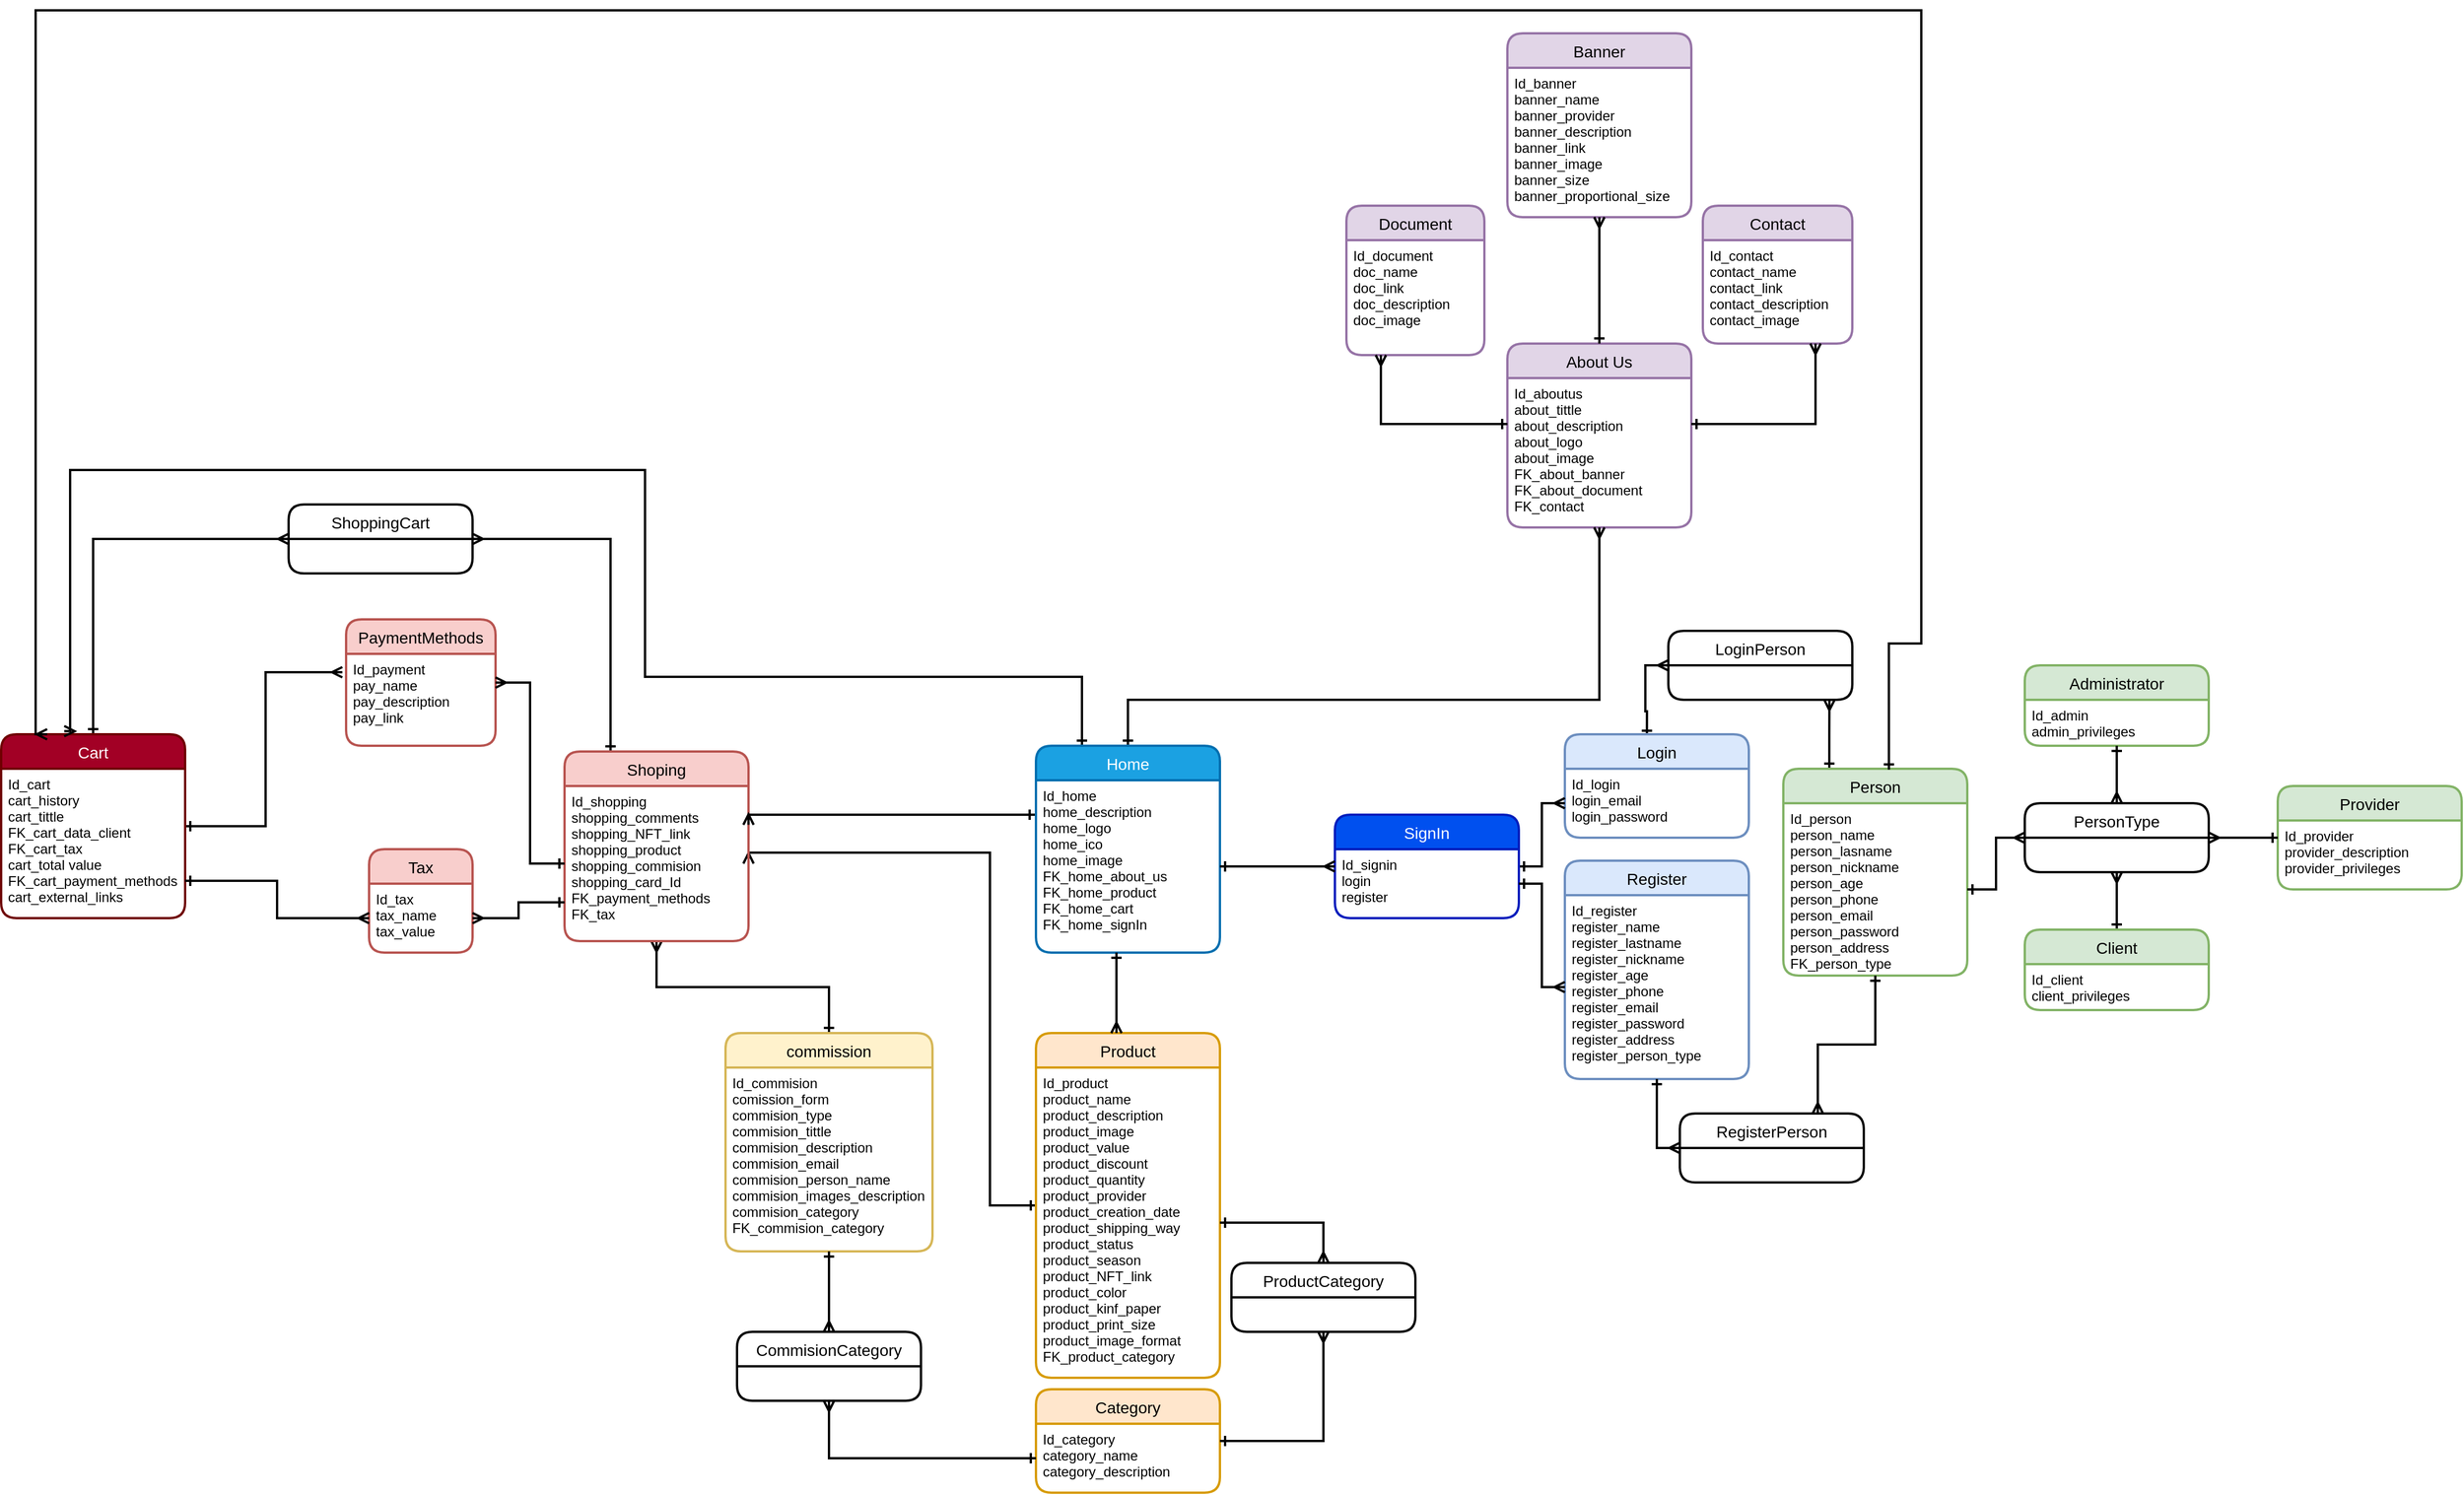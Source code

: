 <mxfile version="20.8.16" type="device"><diagram name="Página-1" id="x_MNXYo-tzmOYX_Rt02k"><mxGraphModel dx="2947" dy="2667" grid="1" gridSize="10" guides="1" tooltips="1" connect="1" arrows="1" fold="1" page="1" pageScale="1" pageWidth="827" pageHeight="1169" math="0" shadow="0"><root><mxCell id="0"/><mxCell id="1" parent="0"/><mxCell id="W9jSqLenw5zRqG-tA-GA-6" style="edgeStyle=orthogonalEdgeStyle;rounded=0;orthogonalLoop=1;jettySize=auto;html=1;entryX=1;entryY=0.5;entryDx=0;entryDy=0;strokeWidth=2;startArrow=ERone;startFill=0;endArrow=ERmany;endFill=0;" parent="1" source="eeiC9Vpr_x62NJIXZsg5-1" target="eeiC9Vpr_x62NJIXZsg5-32" edge="1"><mxGeometry relative="1" as="geometry"><Array as="points"><mxPoint x="750" y="640"/><mxPoint x="750" y="333"/></Array></mxGeometry></mxCell><mxCell id="eeiC9Vpr_x62NJIXZsg5-1" value="Product" style="swimlane;childLayout=stackLayout;horizontal=1;startSize=30;horizontalStack=0;rounded=1;fontSize=14;fontStyle=0;strokeWidth=2;resizeParent=0;resizeLast=1;shadow=0;dashed=0;align=center;fillColor=#ffe6cc;strokeColor=#d79b00;" parent="1" vertex="1"><mxGeometry x="790" y="490" width="160" height="300" as="geometry"/></mxCell><mxCell id="eeiC9Vpr_x62NJIXZsg5-2" value="Id_product&#10;product_name&#10;product_description&#10;product_image&#10;product_value&#10;product_discount&#10;product_quantity&#10;product_provider&#10;product_creation_date&#10;product_shipping_way&#10;product_status&#10;product_season&#10;product_NFT_link&#10;product_color&#10;product_kinf_paper&#10;product_print_size&#10;product_image_format&#10;FK_product_category" style="align=left;strokeColor=none;fillColor=none;spacingLeft=4;fontSize=12;verticalAlign=top;resizable=0;rotatable=0;part=1;" parent="eeiC9Vpr_x62NJIXZsg5-1" vertex="1"><mxGeometry y="30" width="160" height="270" as="geometry"/></mxCell><mxCell id="eeiC9Vpr_x62NJIXZsg5-3" value="Provider" style="swimlane;childLayout=stackLayout;horizontal=1;startSize=30;horizontalStack=0;rounded=1;fontSize=14;fontStyle=0;strokeWidth=2;resizeParent=0;resizeLast=1;shadow=0;dashed=0;align=center;fillColor=#d5e8d4;strokeColor=#82b366;" parent="1" vertex="1"><mxGeometry x="1870" y="275" width="160" height="90" as="geometry"/></mxCell><mxCell id="eeiC9Vpr_x62NJIXZsg5-4" value="Id_provider&#10;provider_description&#10;provider_privileges" style="align=left;strokeColor=none;fillColor=none;spacingLeft=4;fontSize=12;verticalAlign=top;resizable=0;rotatable=0;part=1;" parent="eeiC9Vpr_x62NJIXZsg5-3" vertex="1"><mxGeometry y="30" width="160" height="60" as="geometry"/></mxCell><mxCell id="eeiC9Vpr_x62NJIXZsg5-5" value="Tax" style="swimlane;childLayout=stackLayout;horizontal=1;startSize=30;horizontalStack=0;rounded=1;fontSize=14;fontStyle=0;strokeWidth=2;resizeParent=0;resizeLast=1;shadow=0;dashed=0;align=center;fillColor=#f8cecc;strokeColor=#b85450;" parent="1" vertex="1"><mxGeometry x="210" y="330" width="90" height="90" as="geometry"/></mxCell><mxCell id="eeiC9Vpr_x62NJIXZsg5-6" value="Id_tax&#10;tax_name&#10;tax_value" style="align=left;strokeColor=none;fillColor=none;spacingLeft=4;fontSize=12;verticalAlign=top;resizable=0;rotatable=0;part=1;" parent="eeiC9Vpr_x62NJIXZsg5-5" vertex="1"><mxGeometry y="30" width="90" height="60" as="geometry"/></mxCell><mxCell id="Y9EYpNC1t6lAUdXSqb25-36" style="edgeStyle=orthogonalEdgeStyle;rounded=0;orthogonalLoop=1;jettySize=auto;html=1;entryX=0.5;entryY=1;entryDx=0;entryDy=0;strokeWidth=2;startArrow=ERone;startFill=0;endArrow=ERmany;endFill=0;" parent="1" source="eeiC9Vpr_x62NJIXZsg5-7" target="Y9EYpNC1t6lAUdXSqb25-28" edge="1"><mxGeometry relative="1" as="geometry"/></mxCell><mxCell id="eeiC9Vpr_x62NJIXZsg5-7" value="Client" style="swimlane;childLayout=stackLayout;horizontal=1;startSize=30;horizontalStack=0;rounded=1;fontSize=14;fontStyle=0;strokeWidth=2;resizeParent=0;resizeLast=1;shadow=0;dashed=0;align=center;fillColor=#d5e8d4;strokeColor=#82b366;" parent="1" vertex="1"><mxGeometry x="1650" y="400" width="160" height="70" as="geometry"/></mxCell><mxCell id="eeiC9Vpr_x62NJIXZsg5-8" value="Id_client&#10;client_privileges" style="align=left;strokeColor=none;fillColor=none;spacingLeft=4;fontSize=12;verticalAlign=top;resizable=0;rotatable=0;part=1;" parent="eeiC9Vpr_x62NJIXZsg5-7" vertex="1"><mxGeometry y="30" width="160" height="40" as="geometry"/></mxCell><mxCell id="eeiC9Vpr_x62NJIXZsg5-9" value="Administrator" style="swimlane;childLayout=stackLayout;horizontal=1;startSize=30;horizontalStack=0;rounded=1;fontSize=14;fontStyle=0;strokeWidth=2;resizeParent=0;resizeLast=1;shadow=0;dashed=0;align=center;fillColor=#d5e8d4;strokeColor=#82b366;" parent="1" vertex="1"><mxGeometry x="1650" y="170" width="160" height="70" as="geometry"/></mxCell><mxCell id="eeiC9Vpr_x62NJIXZsg5-10" value="Id_admin&#10;admin_privileges" style="align=left;strokeColor=none;fillColor=none;spacingLeft=4;fontSize=12;verticalAlign=top;resizable=0;rotatable=0;part=1;" parent="eeiC9Vpr_x62NJIXZsg5-9" vertex="1"><mxGeometry y="30" width="160" height="40" as="geometry"/></mxCell><mxCell id="eeiC9Vpr_x62NJIXZsg5-11" value="Category" style="swimlane;childLayout=stackLayout;horizontal=1;startSize=30;horizontalStack=0;rounded=1;fontSize=14;fontStyle=0;strokeWidth=2;resizeParent=0;resizeLast=1;shadow=0;dashed=0;align=center;fillColor=#ffe6cc;strokeColor=#d79b00;" parent="1" vertex="1"><mxGeometry x="790" y="800" width="160" height="90" as="geometry"/></mxCell><mxCell id="eeiC9Vpr_x62NJIXZsg5-12" value="Id_category&#10;category_name&#10;category_description" style="align=left;strokeColor=none;fillColor=none;spacingLeft=4;fontSize=12;verticalAlign=top;resizable=0;rotatable=0;part=1;" parent="eeiC9Vpr_x62NJIXZsg5-11" vertex="1"><mxGeometry y="30" width="160" height="60" as="geometry"/></mxCell><mxCell id="W9jSqLenw5zRqG-tA-GA-5" style="edgeStyle=orthogonalEdgeStyle;rounded=0;orthogonalLoop=1;jettySize=auto;html=1;entryX=0.5;entryY=1;entryDx=0;entryDy=0;strokeWidth=2;startArrow=ERone;startFill=0;endArrow=ERmany;endFill=0;" parent="1" source="eeiC9Vpr_x62NJIXZsg5-13" target="eeiC9Vpr_x62NJIXZsg5-32" edge="1"><mxGeometry relative="1" as="geometry"/></mxCell><mxCell id="eeiC9Vpr_x62NJIXZsg5-13" value="commission" style="swimlane;childLayout=stackLayout;horizontal=1;startSize=30;horizontalStack=0;rounded=1;fontSize=14;fontStyle=0;strokeWidth=2;resizeParent=0;resizeLast=1;shadow=0;dashed=0;align=center;fillColor=#fff2cc;strokeColor=#d6b656;" parent="1" vertex="1"><mxGeometry x="520" y="490" width="180" height="190" as="geometry"/></mxCell><mxCell id="eeiC9Vpr_x62NJIXZsg5-14" value="Id_commision&#10;comission_form&#10;commision_type&#10;commision_tittle&#10;commision_description&#10;commision_email&#10;commision_person_name&#10;commision_images_description&#10;commision_category&#10;FK_commision_category" style="align=left;strokeColor=none;fillColor=none;spacingLeft=4;fontSize=12;verticalAlign=top;resizable=0;rotatable=0;part=1;" parent="eeiC9Vpr_x62NJIXZsg5-13" vertex="1"><mxGeometry y="30" width="180" height="160" as="geometry"/></mxCell><mxCell id="Y9EYpNC1t6lAUdXSqb25-60" style="edgeStyle=orthogonalEdgeStyle;rounded=0;orthogonalLoop=1;jettySize=auto;html=1;exitX=0.25;exitY=0;exitDx=0;exitDy=0;entryX=1;entryY=0.5;entryDx=0;entryDy=0;strokeWidth=2;startArrow=ERone;startFill=0;endArrow=ERmany;endFill=0;" parent="1" source="eeiC9Vpr_x62NJIXZsg5-31" target="Y9EYpNC1t6lAUdXSqb25-58" edge="1"><mxGeometry relative="1" as="geometry"/></mxCell><mxCell id="eeiC9Vpr_x62NJIXZsg5-31" value="Shoping" style="swimlane;childLayout=stackLayout;horizontal=1;startSize=30;horizontalStack=0;rounded=1;fontSize=14;fontStyle=0;strokeWidth=2;resizeParent=0;resizeLast=1;shadow=0;dashed=0;align=center;fillColor=#f8cecc;strokeColor=#b85450;" parent="1" vertex="1"><mxGeometry x="380" y="245" width="160" height="165" as="geometry"/></mxCell><mxCell id="eeiC9Vpr_x62NJIXZsg5-32" value="Id_shopping&#10;shopping_comments&#10;shopping_NFT_link&#10;shopping_product&#10;shopping_commision&#10;shopping_card_Id&#10;FK_payment_methods&#10;FK_tax" style="align=left;strokeColor=none;fillColor=none;spacingLeft=4;fontSize=12;verticalAlign=top;resizable=0;rotatable=0;part=1;" parent="eeiC9Vpr_x62NJIXZsg5-31" vertex="1"><mxGeometry y="30" width="160" height="135" as="geometry"/></mxCell><mxCell id="eeiC9Vpr_x62NJIXZsg5-33" value="PaymentMethods" style="swimlane;childLayout=stackLayout;horizontal=1;startSize=30;horizontalStack=0;rounded=1;fontSize=14;fontStyle=0;strokeWidth=2;resizeParent=0;resizeLast=1;shadow=0;dashed=0;align=center;fillColor=#f8cecc;strokeColor=#b85450;" parent="1" vertex="1"><mxGeometry x="190" y="130" width="130" height="110" as="geometry"/></mxCell><mxCell id="eeiC9Vpr_x62NJIXZsg5-34" value="Id_payment&#10;pay_name&#10;pay_description&#10;pay_link" style="align=left;strokeColor=none;fillColor=none;spacingLeft=4;fontSize=12;verticalAlign=top;resizable=0;rotatable=0;part=1;" parent="eeiC9Vpr_x62NJIXZsg5-33" vertex="1"><mxGeometry y="30" width="130" height="80" as="geometry"/></mxCell><mxCell id="eeiC9Vpr_x62NJIXZsg5-37" value="Contact" style="swimlane;childLayout=stackLayout;horizontal=1;startSize=30;horizontalStack=0;rounded=1;fontSize=14;fontStyle=0;strokeWidth=2;resizeParent=0;resizeLast=1;shadow=0;dashed=0;align=center;fillColor=#e1d5e7;strokeColor=#9673a6;" parent="1" vertex="1"><mxGeometry x="1370" y="-230" width="130" height="120" as="geometry"/></mxCell><mxCell id="eeiC9Vpr_x62NJIXZsg5-38" value="Id_contact&#10;contact_name&#10;contact_link&#10;contact_description&#10;contact_image" style="align=left;strokeColor=none;fillColor=none;spacingLeft=4;fontSize=12;verticalAlign=top;resizable=0;rotatable=0;part=1;" parent="eeiC9Vpr_x62NJIXZsg5-37" vertex="1"><mxGeometry y="30" width="130" height="90" as="geometry"/></mxCell><mxCell id="eeiC9Vpr_x62NJIXZsg5-39" value="Document" style="swimlane;childLayout=stackLayout;horizontal=1;startSize=30;horizontalStack=0;rounded=1;fontSize=14;fontStyle=0;strokeWidth=2;resizeParent=0;resizeLast=1;shadow=0;dashed=0;align=center;fillColor=#e1d5e7;strokeColor=#9673a6;" parent="1" vertex="1"><mxGeometry x="1060" y="-230" width="120" height="130" as="geometry"/></mxCell><mxCell id="eeiC9Vpr_x62NJIXZsg5-40" value="Id_document&#10;doc_name&#10;doc_link&#10;doc_description&#10;doc_image" style="align=left;strokeColor=none;fillColor=none;spacingLeft=4;fontSize=12;verticalAlign=top;resizable=0;rotatable=0;part=1;" parent="eeiC9Vpr_x62NJIXZsg5-39" vertex="1"><mxGeometry y="30" width="120" height="100" as="geometry"/></mxCell><mxCell id="eeiC9Vpr_x62NJIXZsg5-41" value="About Us" style="swimlane;childLayout=stackLayout;horizontal=1;startSize=30;horizontalStack=0;rounded=1;fontSize=14;fontStyle=0;strokeWidth=2;resizeParent=0;resizeLast=1;shadow=0;dashed=0;align=center;fillColor=#e1d5e7;strokeColor=#9673a6;" parent="1" vertex="1"><mxGeometry x="1200" y="-110" width="160" height="160" as="geometry"/></mxCell><mxCell id="eeiC9Vpr_x62NJIXZsg5-42" value="Id_aboutus&#10;about_tittle&#10;about_description&#10;about_logo&#10;about_image&#10;FK_about_banner&#10;FK_about_document&#10;FK_contact" style="align=left;strokeColor=none;fillColor=none;spacingLeft=4;fontSize=12;verticalAlign=top;resizable=0;rotatable=0;part=1;" parent="eeiC9Vpr_x62NJIXZsg5-41" vertex="1"><mxGeometry y="30" width="160" height="130" as="geometry"/></mxCell><mxCell id="Y9EYpNC1t6lAUdXSqb25-4" value="ProductCategory" style="swimlane;childLayout=stackLayout;horizontal=1;startSize=30;horizontalStack=0;rounded=1;fontSize=14;fontStyle=0;strokeWidth=2;resizeParent=0;resizeLast=1;shadow=0;dashed=0;align=center;" parent="1" vertex="1"><mxGeometry x="960" y="690" width="160" height="60" as="geometry"/></mxCell><mxCell id="Y9EYpNC1t6lAUdXSqb25-6" style="edgeStyle=orthogonalEdgeStyle;rounded=0;orthogonalLoop=1;jettySize=auto;html=1;entryX=0.5;entryY=0;entryDx=0;entryDy=0;startArrow=ERone;startFill=0;endArrow=ERmany;endFill=0;strokeWidth=2;" parent="1" source="eeiC9Vpr_x62NJIXZsg5-2" target="Y9EYpNC1t6lAUdXSqb25-4" edge="1"><mxGeometry relative="1" as="geometry"/></mxCell><mxCell id="Y9EYpNC1t6lAUdXSqb25-8" style="edgeStyle=orthogonalEdgeStyle;rounded=0;orthogonalLoop=1;jettySize=auto;html=1;entryX=0.5;entryY=1;entryDx=0;entryDy=0;strokeWidth=2;startArrow=ERone;startFill=0;endArrow=ERmany;endFill=0;exitX=1;exitY=0.25;exitDx=0;exitDy=0;" parent="1" source="eeiC9Vpr_x62NJIXZsg5-12" target="Y9EYpNC1t6lAUdXSqb25-4" edge="1"><mxGeometry relative="1" as="geometry"/></mxCell><mxCell id="Y9EYpNC1t6lAUdXSqb25-69" style="edgeStyle=orthogonalEdgeStyle;rounded=0;orthogonalLoop=1;jettySize=auto;html=1;exitX=0.25;exitY=0;exitDx=0;exitDy=0;strokeWidth=2;startArrow=ERone;startFill=0;endArrow=ERmany;endFill=0;" parent="1" source="Y9EYpNC1t6lAUdXSqb25-21" edge="1"><mxGeometry relative="1" as="geometry"><mxPoint x="1480.105" y="200" as="targetPoint"/></mxGeometry></mxCell><mxCell id="Y9EYpNC1t6lAUdXSqb25-21" value="Person" style="swimlane;childLayout=stackLayout;horizontal=1;startSize=30;horizontalStack=0;rounded=1;fontSize=14;fontStyle=0;strokeWidth=2;resizeParent=0;resizeLast=1;shadow=0;dashed=0;align=center;fillColor=#d5e8d4;strokeColor=#82b366;" parent="1" vertex="1"><mxGeometry x="1440" y="260" width="160" height="180" as="geometry"/></mxCell><mxCell id="Y9EYpNC1t6lAUdXSqb25-22" value="Id_person&#10;person_name&#10;person_lasname&#10;person_nickname&#10;person_age&#10;person_phone&#10;person_email&#10;person_password&#10;person_address&#10;FK_person_type" style="align=left;strokeColor=none;fillColor=none;spacingLeft=4;fontSize=12;verticalAlign=top;resizable=0;rotatable=0;part=1;" parent="Y9EYpNC1t6lAUdXSqb25-21" vertex="1"><mxGeometry y="30" width="160" height="150" as="geometry"/></mxCell><mxCell id="Y9EYpNC1t6lAUdXSqb25-23" style="edgeStyle=orthogonalEdgeStyle;rounded=0;orthogonalLoop=1;jettySize=auto;html=1;entryX=0.25;entryY=1;entryDx=0;entryDy=0;strokeWidth=2;startArrow=ERone;startFill=0;endArrow=ERmany;endFill=0;" parent="1" source="eeiC9Vpr_x62NJIXZsg5-42" target="eeiC9Vpr_x62NJIXZsg5-40" edge="1"><mxGeometry relative="1" as="geometry"><Array as="points"><mxPoint x="1090" y="-40"/></Array></mxGeometry></mxCell><mxCell id="Y9EYpNC1t6lAUdXSqb25-24" style="edgeStyle=orthogonalEdgeStyle;rounded=0;orthogonalLoop=1;jettySize=auto;html=1;entryX=0.75;entryY=1;entryDx=0;entryDy=0;strokeWidth=2;startArrow=ERone;startFill=0;endArrow=ERmany;endFill=0;" parent="1" source="eeiC9Vpr_x62NJIXZsg5-42" target="eeiC9Vpr_x62NJIXZsg5-38" edge="1"><mxGeometry relative="1" as="geometry"><Array as="points"><mxPoint x="1468" y="-40"/><mxPoint x="1468" y="-110"/></Array></mxGeometry></mxCell><mxCell id="Y9EYpNC1t6lAUdXSqb25-25" value="Banner" style="swimlane;childLayout=stackLayout;horizontal=1;startSize=30;horizontalStack=0;rounded=1;fontSize=14;fontStyle=0;strokeWidth=2;resizeParent=0;resizeLast=1;shadow=0;dashed=0;align=center;fillColor=#e1d5e7;strokeColor=#9673a6;" parent="1" vertex="1"><mxGeometry x="1200" y="-380" width="160" height="160" as="geometry"/></mxCell><mxCell id="Y9EYpNC1t6lAUdXSqb25-26" value="Id_banner&#10;banner_name&#10;banner_provider&#10;banner_description&#10;banner_link&#10;banner_image&#10;banner_size&#10;banner_proportional_size" style="align=left;strokeColor=none;fillColor=none;spacingLeft=4;fontSize=12;verticalAlign=top;resizable=0;rotatable=0;part=1;" parent="Y9EYpNC1t6lAUdXSqb25-25" vertex="1"><mxGeometry y="30" width="160" height="130" as="geometry"/></mxCell><mxCell id="Y9EYpNC1t6lAUdXSqb25-27" style="edgeStyle=orthogonalEdgeStyle;rounded=0;orthogonalLoop=1;jettySize=auto;html=1;strokeWidth=2;startArrow=ERone;startFill=0;endArrow=ERmany;endFill=0;exitX=0.5;exitY=0;exitDx=0;exitDy=0;" parent="1" source="eeiC9Vpr_x62NJIXZsg5-41" target="Y9EYpNC1t6lAUdXSqb25-26" edge="1"><mxGeometry relative="1" as="geometry"/></mxCell><mxCell id="Y9EYpNC1t6lAUdXSqb25-28" value="PersonType" style="swimlane;childLayout=stackLayout;horizontal=1;startSize=30;horizontalStack=0;rounded=1;fontSize=14;fontStyle=0;strokeWidth=2;resizeParent=0;resizeLast=1;shadow=0;dashed=0;align=center;" parent="1" vertex="1"><mxGeometry x="1650" y="290" width="160" height="60" as="geometry"/></mxCell><mxCell id="Y9EYpNC1t6lAUdXSqb25-30" style="edgeStyle=orthogonalEdgeStyle;rounded=0;orthogonalLoop=1;jettySize=auto;html=1;strokeWidth=2;startArrow=ERone;startFill=0;endArrow=ERmany;endFill=0;" parent="1" source="Y9EYpNC1t6lAUdXSqb25-22" target="Y9EYpNC1t6lAUdXSqb25-28" edge="1"><mxGeometry relative="1" as="geometry"/></mxCell><mxCell id="Y9EYpNC1t6lAUdXSqb25-34" style="edgeStyle=orthogonalEdgeStyle;rounded=0;orthogonalLoop=1;jettySize=auto;html=1;entryX=1;entryY=0.5;entryDx=0;entryDy=0;strokeWidth=2;startArrow=ERone;startFill=0;endArrow=ERmany;endFill=0;" parent="1" source="eeiC9Vpr_x62NJIXZsg5-4" target="Y9EYpNC1t6lAUdXSqb25-28" edge="1"><mxGeometry relative="1" as="geometry"><Array as="points"><mxPoint x="1850" y="320"/><mxPoint x="1850" y="320"/></Array></mxGeometry></mxCell><mxCell id="Y9EYpNC1t6lAUdXSqb25-35" style="edgeStyle=orthogonalEdgeStyle;rounded=0;orthogonalLoop=1;jettySize=auto;html=1;entryX=0.5;entryY=0;entryDx=0;entryDy=0;strokeWidth=2;startArrow=ERone;startFill=0;endArrow=ERmany;endFill=0;" parent="1" source="eeiC9Vpr_x62NJIXZsg5-10" target="Y9EYpNC1t6lAUdXSqb25-28" edge="1"><mxGeometry relative="1" as="geometry"/></mxCell><mxCell id="Y9EYpNC1t6lAUdXSqb25-67" style="edgeStyle=orthogonalEdgeStyle;rounded=0;orthogonalLoop=1;jettySize=auto;html=1;entryX=0;entryY=0.5;entryDx=0;entryDy=0;strokeWidth=2;startArrow=ERone;startFill=0;endArrow=ERmany;endFill=0;exitX=0.446;exitY=0.015;exitDx=0;exitDy=0;exitPerimeter=0;" parent="1" source="Y9EYpNC1t6lAUdXSqb25-37" target="Y9EYpNC1t6lAUdXSqb25-63" edge="1"><mxGeometry relative="1" as="geometry"/></mxCell><mxCell id="Y9EYpNC1t6lAUdXSqb25-37" value="Login" style="swimlane;childLayout=stackLayout;horizontal=1;startSize=30;horizontalStack=0;rounded=1;fontSize=14;fontStyle=0;strokeWidth=2;resizeParent=0;resizeLast=1;shadow=0;dashed=0;align=center;fillColor=#dae8fc;strokeColor=#6c8ebf;" parent="1" vertex="1"><mxGeometry x="1250" y="230" width="160" height="90" as="geometry"/></mxCell><mxCell id="Y9EYpNC1t6lAUdXSqb25-38" value="Id_login&#10;login_email&#10;login_password" style="align=left;strokeColor=none;fillColor=none;spacingLeft=4;fontSize=12;verticalAlign=top;resizable=0;rotatable=0;part=1;" parent="Y9EYpNC1t6lAUdXSqb25-37" vertex="1"><mxGeometry y="30" width="160" height="60" as="geometry"/></mxCell><mxCell id="Y9EYpNC1t6lAUdXSqb25-39" value="Register" style="swimlane;childLayout=stackLayout;horizontal=1;startSize=30;horizontalStack=0;rounded=1;fontSize=14;fontStyle=0;strokeWidth=2;resizeParent=0;resizeLast=1;shadow=0;dashed=0;align=center;fillColor=#dae8fc;strokeColor=#6c8ebf;" parent="1" vertex="1"><mxGeometry x="1250" y="340" width="160" height="190" as="geometry"/></mxCell><mxCell id="Y9EYpNC1t6lAUdXSqb25-40" value="Id_register&#10;register_name&#10;register_lastname&#10;register_nickname&#10;register_age&#10;register_phone&#10;register_email&#10;register_password&#10;register_address&#10;register_person_type" style="align=left;strokeColor=none;fillColor=none;spacingLeft=4;fontSize=12;verticalAlign=top;resizable=0;rotatable=0;part=1;" parent="Y9EYpNC1t6lAUdXSqb25-39" vertex="1"><mxGeometry y="30" width="160" height="160" as="geometry"/></mxCell><mxCell id="Y9EYpNC1t6lAUdXSqb25-44" style="edgeStyle=orthogonalEdgeStyle;rounded=0;orthogonalLoop=1;jettySize=auto;html=1;strokeWidth=2;startArrow=ERone;startFill=0;endArrow=ERmany;endFill=0;" parent="1" source="Y9EYpNC1t6lAUdXSqb25-41" target="Y9EYpNC1t6lAUdXSqb25-38" edge="1"><mxGeometry relative="1" as="geometry"/></mxCell><mxCell id="Y9EYpNC1t6lAUdXSqb25-41" value="SignIn" style="swimlane;childLayout=stackLayout;horizontal=1;startSize=30;horizontalStack=0;rounded=1;fontSize=14;fontStyle=0;strokeWidth=2;resizeParent=0;resizeLast=1;shadow=0;dashed=0;align=center;fillColor=#0050ef;strokeColor=#001DBC;fontColor=#ffffff;" parent="1" vertex="1"><mxGeometry x="1050" y="300" width="160" height="90" as="geometry"/></mxCell><mxCell id="Y9EYpNC1t6lAUdXSqb25-42" value="Id_signin&#10;login&#10;register" style="align=left;strokeColor=none;fillColor=none;spacingLeft=4;fontSize=12;verticalAlign=top;resizable=0;rotatable=0;part=1;" parent="Y9EYpNC1t6lAUdXSqb25-41" vertex="1"><mxGeometry y="30" width="160" height="60" as="geometry"/></mxCell><mxCell id="Y9EYpNC1t6lAUdXSqb25-45" style="edgeStyle=orthogonalEdgeStyle;rounded=0;orthogonalLoop=1;jettySize=auto;html=1;entryX=0;entryY=0.5;entryDx=0;entryDy=0;strokeWidth=2;startArrow=ERone;startFill=0;endArrow=ERmany;endFill=0;" parent="1" source="Y9EYpNC1t6lAUdXSqb25-42" target="Y9EYpNC1t6lAUdXSqb25-40" edge="1"><mxGeometry relative="1" as="geometry"/></mxCell><mxCell id="Y9EYpNC1t6lAUdXSqb25-51" style="edgeStyle=orthogonalEdgeStyle;rounded=0;orthogonalLoop=1;jettySize=auto;html=1;entryX=1;entryY=0.5;entryDx=0;entryDy=0;strokeWidth=2;startArrow=ERone;startFill=0;endArrow=ERmany;endFill=0;" parent="1" source="eeiC9Vpr_x62NJIXZsg5-32" target="eeiC9Vpr_x62NJIXZsg5-33" edge="1"><mxGeometry relative="1" as="geometry"/></mxCell><mxCell id="Y9EYpNC1t6lAUdXSqb25-52" style="edgeStyle=orthogonalEdgeStyle;rounded=0;orthogonalLoop=1;jettySize=auto;html=1;exitX=0;exitY=0.75;exitDx=0;exitDy=0;strokeWidth=2;startArrow=ERone;startFill=0;endArrow=ERmany;endFill=0;" parent="1" source="eeiC9Vpr_x62NJIXZsg5-32" target="eeiC9Vpr_x62NJIXZsg5-6" edge="1"><mxGeometry relative="1" as="geometry"/></mxCell><mxCell id="Y9EYpNC1t6lAUdXSqb25-55" style="edgeStyle=orthogonalEdgeStyle;rounded=0;orthogonalLoop=1;jettySize=auto;html=1;entryX=-0.025;entryY=0.2;entryDx=0;entryDy=0;entryPerimeter=0;strokeWidth=2;startArrow=ERone;startFill=0;endArrow=ERmany;endFill=0;" parent="1" source="Y9EYpNC1t6lAUdXSqb25-53" target="eeiC9Vpr_x62NJIXZsg5-34" edge="1"><mxGeometry relative="1" as="geometry"/></mxCell><mxCell id="Y9EYpNC1t6lAUdXSqb25-57" style="edgeStyle=orthogonalEdgeStyle;rounded=0;orthogonalLoop=1;jettySize=auto;html=1;strokeWidth=2;startArrow=ERone;startFill=0;endArrow=ERmany;endFill=0;entryX=0;entryY=0.5;entryDx=0;entryDy=0;" parent="1" source="Y9EYpNC1t6lAUdXSqb25-53" target="Y9EYpNC1t6lAUdXSqb25-58" edge="1"><mxGeometry relative="1" as="geometry"><mxPoint x="-20" y="110" as="targetPoint"/><Array as="points"><mxPoint x="-30" y="60"/></Array></mxGeometry></mxCell><mxCell id="Y9EYpNC1t6lAUdXSqb25-53" value="Cart" style="swimlane;childLayout=stackLayout;horizontal=1;startSize=30;horizontalStack=0;rounded=1;fontSize=14;fontStyle=0;strokeWidth=2;resizeParent=0;resizeLast=1;shadow=0;dashed=0;align=center;fillColor=#a20025;strokeColor=#6F0000;fontColor=#ffffff;" parent="1" vertex="1"><mxGeometry x="-110" y="230" width="160" height="160" as="geometry"/></mxCell><mxCell id="Y9EYpNC1t6lAUdXSqb25-54" value="Id_cart&#10;cart_history&#10;cart_tittle&#10;FK_cart_data_client&#10;FK_cart_tax&#10;cart_total value&#10;FK_cart_payment_methods&#10;cart_external_links" style="align=left;strokeColor=none;fillColor=none;spacingLeft=4;fontSize=12;verticalAlign=top;resizable=0;rotatable=0;part=1;" parent="Y9EYpNC1t6lAUdXSqb25-53" vertex="1"><mxGeometry y="30" width="160" height="130" as="geometry"/></mxCell><mxCell id="Y9EYpNC1t6lAUdXSqb25-56" style="edgeStyle=orthogonalEdgeStyle;rounded=0;orthogonalLoop=1;jettySize=auto;html=1;exitX=1;exitY=0.75;exitDx=0;exitDy=0;strokeWidth=2;startArrow=ERone;startFill=0;endArrow=ERmany;endFill=0;" parent="1" source="Y9EYpNC1t6lAUdXSqb25-54" target="eeiC9Vpr_x62NJIXZsg5-6" edge="1"><mxGeometry relative="1" as="geometry"/></mxCell><mxCell id="Y9EYpNC1t6lAUdXSqb25-58" value="ShoppingCart" style="swimlane;childLayout=stackLayout;horizontal=1;startSize=30;horizontalStack=0;rounded=1;fontSize=14;fontStyle=0;strokeWidth=2;resizeParent=0;resizeLast=1;shadow=0;dashed=0;align=center;" parent="1" vertex="1"><mxGeometry x="140" y="30" width="160" height="60" as="geometry"/></mxCell><mxCell id="Y9EYpNC1t6lAUdXSqb25-61" style="edgeStyle=orthogonalEdgeStyle;rounded=0;orthogonalLoop=1;jettySize=auto;html=1;entryX=0.25;entryY=0;entryDx=0;entryDy=0;strokeWidth=2;startArrow=ERone;startFill=0;endArrow=ERmany;endFill=0;exitX=0.574;exitY=0.004;exitDx=0;exitDy=0;exitPerimeter=0;" parent="1" source="Y9EYpNC1t6lAUdXSqb25-21" target="Y9EYpNC1t6lAUdXSqb25-53" edge="1"><mxGeometry relative="1" as="geometry"><mxPoint x="1560" y="140" as="sourcePoint"/><Array as="points"><mxPoint x="1532" y="151"/><mxPoint x="1560" y="151"/><mxPoint x="1560" y="-400"/><mxPoint x="-80" y="-400"/><mxPoint x="-80" y="230"/></Array></mxGeometry></mxCell><mxCell id="Y9EYpNC1t6lAUdXSqb25-63" value="LoginPerson" style="swimlane;childLayout=stackLayout;horizontal=1;startSize=30;horizontalStack=0;rounded=1;fontSize=14;fontStyle=0;strokeWidth=2;resizeParent=0;resizeLast=1;shadow=0;dashed=0;align=center;" parent="1" vertex="1"><mxGeometry x="1340" y="140" width="160" height="60" as="geometry"/></mxCell><mxCell id="Y9EYpNC1t6lAUdXSqb25-65" value="RegisterPerson" style="swimlane;childLayout=stackLayout;horizontal=1;startSize=30;horizontalStack=0;rounded=1;fontSize=14;fontStyle=0;strokeWidth=2;resizeParent=0;resizeLast=1;shadow=0;dashed=0;align=center;" parent="1" vertex="1"><mxGeometry x="1350" y="560" width="160" height="60" as="geometry"/></mxCell><mxCell id="Y9EYpNC1t6lAUdXSqb25-72" style="edgeStyle=orthogonalEdgeStyle;rounded=0;orthogonalLoop=1;jettySize=auto;html=1;entryX=0.75;entryY=0;entryDx=0;entryDy=0;strokeWidth=2;startArrow=ERone;startFill=0;endArrow=ERmany;endFill=0;" parent="1" source="Y9EYpNC1t6lAUdXSqb25-22" target="Y9EYpNC1t6lAUdXSqb25-65" edge="1"><mxGeometry relative="1" as="geometry"/></mxCell><mxCell id="Y9EYpNC1t6lAUdXSqb25-73" style="edgeStyle=orthogonalEdgeStyle;rounded=0;orthogonalLoop=1;jettySize=auto;html=1;entryX=0;entryY=0.5;entryDx=0;entryDy=0;strokeWidth=2;startArrow=ERone;startFill=0;endArrow=ERmany;endFill=0;" parent="1" source="Y9EYpNC1t6lAUdXSqb25-40" target="Y9EYpNC1t6lAUdXSqb25-65" edge="1"><mxGeometry relative="1" as="geometry"/></mxCell><mxCell id="Y9EYpNC1t6lAUdXSqb25-76" style="edgeStyle=orthogonalEdgeStyle;rounded=0;orthogonalLoop=1;jettySize=auto;html=1;entryX=0.5;entryY=1;entryDx=0;entryDy=0;strokeWidth=2;startArrow=ERone;startFill=0;endArrow=ERmany;endFill=0;" parent="1" source="Y9EYpNC1t6lAUdXSqb25-74" target="eeiC9Vpr_x62NJIXZsg5-42" edge="1"><mxGeometry relative="1" as="geometry"><Array as="points"><mxPoint x="870" y="200"/><mxPoint x="1280" y="200"/></Array></mxGeometry></mxCell><mxCell id="Y9EYpNC1t6lAUdXSqb25-80" style="edgeStyle=orthogonalEdgeStyle;rounded=0;orthogonalLoop=1;jettySize=auto;html=1;entryX=1;entryY=0.25;entryDx=0;entryDy=0;strokeWidth=2;startArrow=ERone;startFill=0;endArrow=ERmany;endFill=0;" parent="1" target="eeiC9Vpr_x62NJIXZsg5-32" edge="1"><mxGeometry relative="1" as="geometry"><Array as="points"><mxPoint x="790" y="300"/><mxPoint x="540" y="300"/></Array><mxPoint x="780" y="300" as="sourcePoint"/></mxGeometry></mxCell><mxCell id="Y9EYpNC1t6lAUdXSqb25-81" style="edgeStyle=orthogonalEdgeStyle;rounded=0;orthogonalLoop=1;jettySize=auto;html=1;exitX=0.25;exitY=0;exitDx=0;exitDy=0;entryX=0.343;entryY=-0.017;entryDx=0;entryDy=0;entryPerimeter=0;strokeWidth=2;startArrow=ERone;startFill=0;endArrow=ERmany;endFill=0;" parent="1" source="Y9EYpNC1t6lAUdXSqb25-74" target="Y9EYpNC1t6lAUdXSqb25-53" edge="1"><mxGeometry relative="1" as="geometry"><Array as="points"><mxPoint x="830" y="180"/><mxPoint x="450" y="180"/><mxPoint x="450"/><mxPoint x="-50"/><mxPoint x="-50" y="227"/></Array></mxGeometry></mxCell><mxCell id="Y9EYpNC1t6lAUdXSqb25-74" value="Home" style="swimlane;childLayout=stackLayout;horizontal=1;startSize=30;horizontalStack=0;rounded=1;fontSize=14;fontStyle=0;strokeWidth=2;resizeParent=0;resizeLast=1;shadow=0;dashed=0;align=center;fillColor=#1ba1e2;fontColor=#ffffff;strokeColor=#006EAF;" parent="1" vertex="1"><mxGeometry x="790" y="240" width="160" height="180" as="geometry"/></mxCell><mxCell id="Y9EYpNC1t6lAUdXSqb25-75" value="Id_home&#10;home_description&#10;home_logo&#10;home_ico&#10;home_image&#10;FK_home_about_us&#10;FK_home_product&#10;FK_home_cart&#10;FK_home_signIn" style="align=left;strokeColor=none;fillColor=none;spacingLeft=4;fontSize=12;verticalAlign=top;resizable=0;rotatable=0;part=1;" parent="Y9EYpNC1t6lAUdXSqb25-74" vertex="1"><mxGeometry y="30" width="160" height="150" as="geometry"/></mxCell><mxCell id="Y9EYpNC1t6lAUdXSqb25-77" style="edgeStyle=orthogonalEdgeStyle;rounded=0;orthogonalLoop=1;jettySize=auto;html=1;entryX=0;entryY=0.5;entryDx=0;entryDy=0;strokeWidth=2;startArrow=ERone;startFill=0;endArrow=ERmany;endFill=0;" parent="1" source="Y9EYpNC1t6lAUdXSqb25-75" target="Y9EYpNC1t6lAUdXSqb25-41" edge="1"><mxGeometry relative="1" as="geometry"/></mxCell><mxCell id="Y9EYpNC1t6lAUdXSqb25-78" style="edgeStyle=orthogonalEdgeStyle;rounded=0;orthogonalLoop=1;jettySize=auto;html=1;strokeWidth=2;startArrow=ERone;startFill=0;endArrow=ERmany;endFill=0;" parent="1" source="Y9EYpNC1t6lAUdXSqb25-75" edge="1"><mxGeometry relative="1" as="geometry"><Array as="points"><mxPoint x="860" y="470"/><mxPoint x="860" y="470"/></Array><mxPoint x="860" y="490" as="targetPoint"/></mxGeometry></mxCell><mxCell id="W9jSqLenw5zRqG-tA-GA-1" value="CommisionCategory" style="swimlane;childLayout=stackLayout;horizontal=1;startSize=30;horizontalStack=0;rounded=1;fontSize=14;fontStyle=0;strokeWidth=2;resizeParent=0;resizeLast=1;shadow=0;dashed=0;align=center;" parent="1" vertex="1"><mxGeometry x="530" y="750" width="160" height="60" as="geometry"/></mxCell><mxCell id="W9jSqLenw5zRqG-tA-GA-3" style="edgeStyle=orthogonalEdgeStyle;rounded=0;orthogonalLoop=1;jettySize=auto;html=1;entryX=0.5;entryY=0;entryDx=0;entryDy=0;strokeWidth=2;startArrow=ERone;startFill=0;endArrow=ERmany;endFill=0;" parent="1" source="eeiC9Vpr_x62NJIXZsg5-14" target="W9jSqLenw5zRqG-tA-GA-1" edge="1"><mxGeometry relative="1" as="geometry"/></mxCell><mxCell id="W9jSqLenw5zRqG-tA-GA-4" style="edgeStyle=orthogonalEdgeStyle;rounded=0;orthogonalLoop=1;jettySize=auto;html=1;entryX=0.5;entryY=1;entryDx=0;entryDy=0;strokeWidth=2;startArrow=ERone;startFill=0;endArrow=ERmany;endFill=0;" parent="1" source="eeiC9Vpr_x62NJIXZsg5-12" target="W9jSqLenw5zRqG-tA-GA-1" edge="1"><mxGeometry relative="1" as="geometry"/></mxCell></root></mxGraphModel></diagram></mxfile>